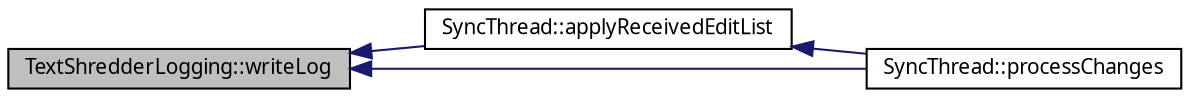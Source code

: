 digraph G
{
  edge [fontname="FreeSans.ttf",fontsize="10",labelfontname="FreeSans.ttf",labelfontsize="10"];
  node [fontname="FreeSans.ttf",fontsize="10",shape=record];
  rankdir=LR;
  Node1 [label="TextShredderLogging::writeLog",height=0.2,width=0.4,color="black", fillcolor="grey75", style="filled" fontcolor="black"];
  Node1 -> Node2 [dir=back,color="midnightblue",fontsize="10",style="solid"];
  Node2 [label="SyncThread::applyReceivedEditList",height=0.2,width=0.4,color="black", fillcolor="white", style="filled",URL="$class_sync_thread.html#a15b6e123fe1c76643597836618256619"];
  Node2 -> Node3 [dir=back,color="midnightblue",fontsize="10",style="solid"];
  Node3 [label="SyncThread::processChanges",height=0.2,width=0.4,color="black", fillcolor="white", style="filled",URL="$class_sync_thread.html#a5d627a46f2748963951890020902c81e"];
  Node1 -> Node3 [dir=back,color="midnightblue",fontsize="10",style="solid"];
}
